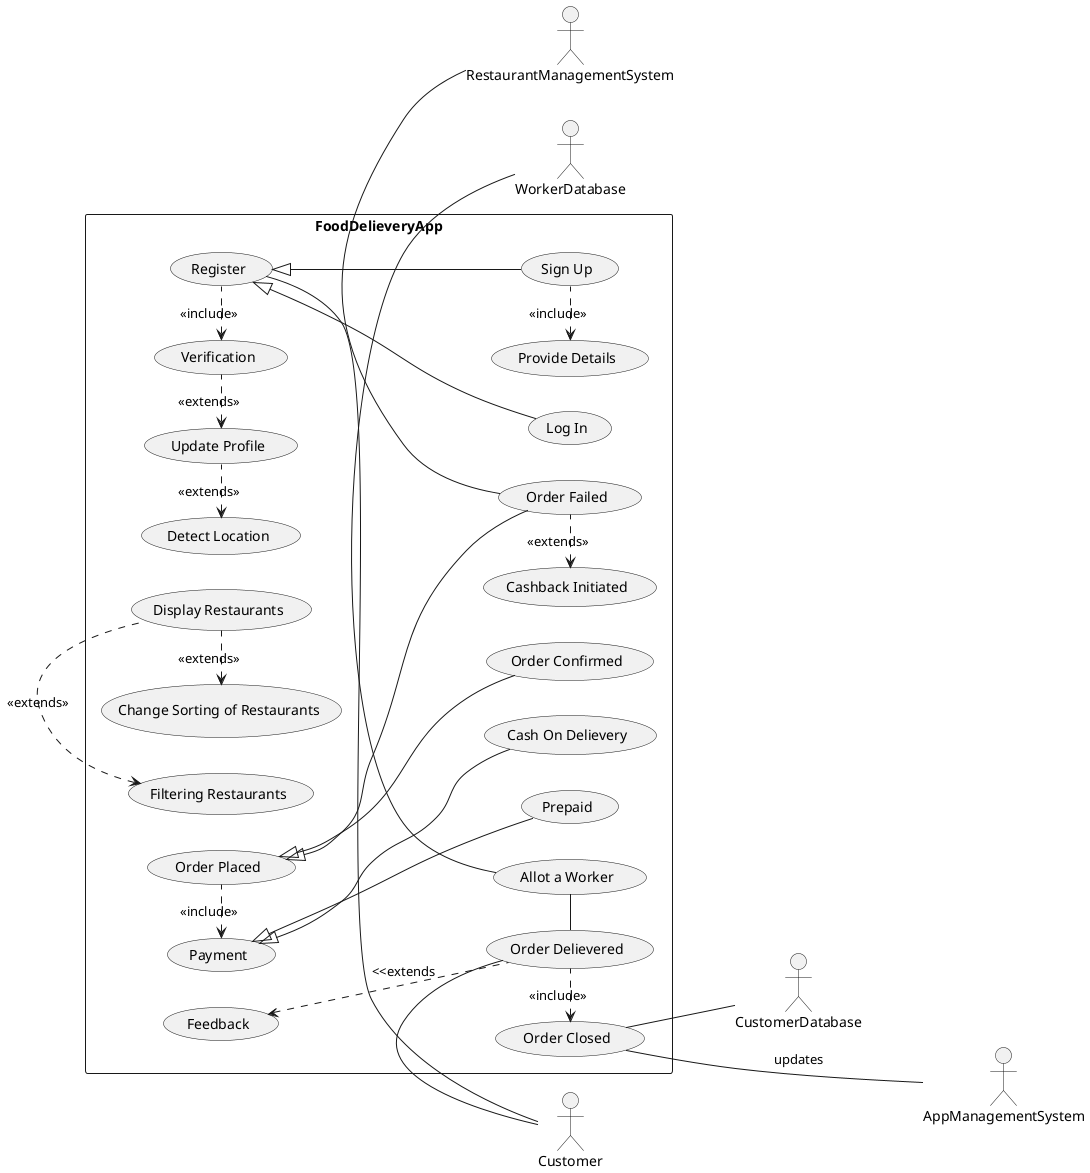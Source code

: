 @startuml use_case

left to right direction
skinparam PackageStle rectangle

actor WorkerDatabase
actor CustomerDatabase
actor Customer 
actor RestaurantManagementSystem
actor AppManagementSystem

rectangle FoodDelieveryApp{
(Order Delievered) - Customer
Customer -- (Register)
(Verification) <. (Register) : <<include>>
(Register) <|-- (Log In)
(Register) <|-- (Sign Up)
(Provide Details) <. (Sign Up) : <<include>>
(Update Profile) <. (Verification) : <<extends>>
(Detect Location) <. (Update Profile) : <<extends>>
(Change Sorting of Restaurants) <. (Display Restaurants) : <<extends>>
(Filtering Restaurants) <. (Display Restaurants) : <<extends>>
(Payment) <. (Order Placed) : <<include>>
(Order Placed) <|-- (Order Failed)
(Order Placed) <|-- (Order Confirmed)
(Payment) <|-- (Cash On Delievery) 
(Payment) <|-- (Prepaid) 
(Allot a Worker) - WorkerDatabase
(Cashback Initiated) <. (Order Failed) : <<extends>>
RestaurantManagementSystem - (Order Failed)
(Order Closed) --- AppManagementSystem : updates
(Order Closed) -- CustomerDatabase
(Order Closed) <. (Order Delievered) : <<include>>
(Feedback) <.. (Order Delievered) : <<extends
(Order Delievered) - (Allot a Worker)
}


@enduml